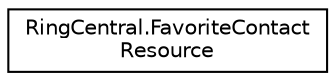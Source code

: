 digraph "Graphical Class Hierarchy"
{
 // LATEX_PDF_SIZE
  edge [fontname="Helvetica",fontsize="10",labelfontname="Helvetica",labelfontsize="10"];
  node [fontname="Helvetica",fontsize="10",shape=record];
  rankdir="LR";
  Node0 [label="RingCentral.FavoriteContact\lResource",height=0.2,width=0.4,color="black", fillcolor="white", style="filled",URL="$classRingCentral_1_1FavoriteContactResource.html",tooltip=" "];
}

